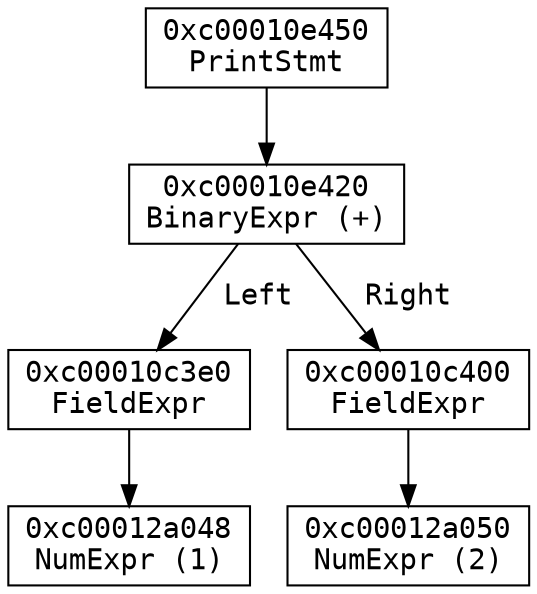 # dot -Tsvg images/goawk-ast-example.dot -o images/goawk-ast-example.svg
digraph {
    node [shape=box fontname="monospace"]
    n1 [label="0xc00010e450\nPrintStmt"]
    n2 [label="0xc00010e420\nBinaryExpr (+)"]
    n3 [label="0xc00010c3e0\nFieldExpr"]
    n4 [label="0xc00012a048\nNumExpr (1)"]
    n5 [label="0xc00010c400\nFieldExpr"]
    n6 [label="0xc00012a050\nNumExpr (2)"]

    edge [fontname="monospace"]
    n1 -> n2
    n2 -> n3 [label=" Left"]
    n2 -> n5 [label=" Right"]
    n3 -> n4
    n5 -> n6
}
